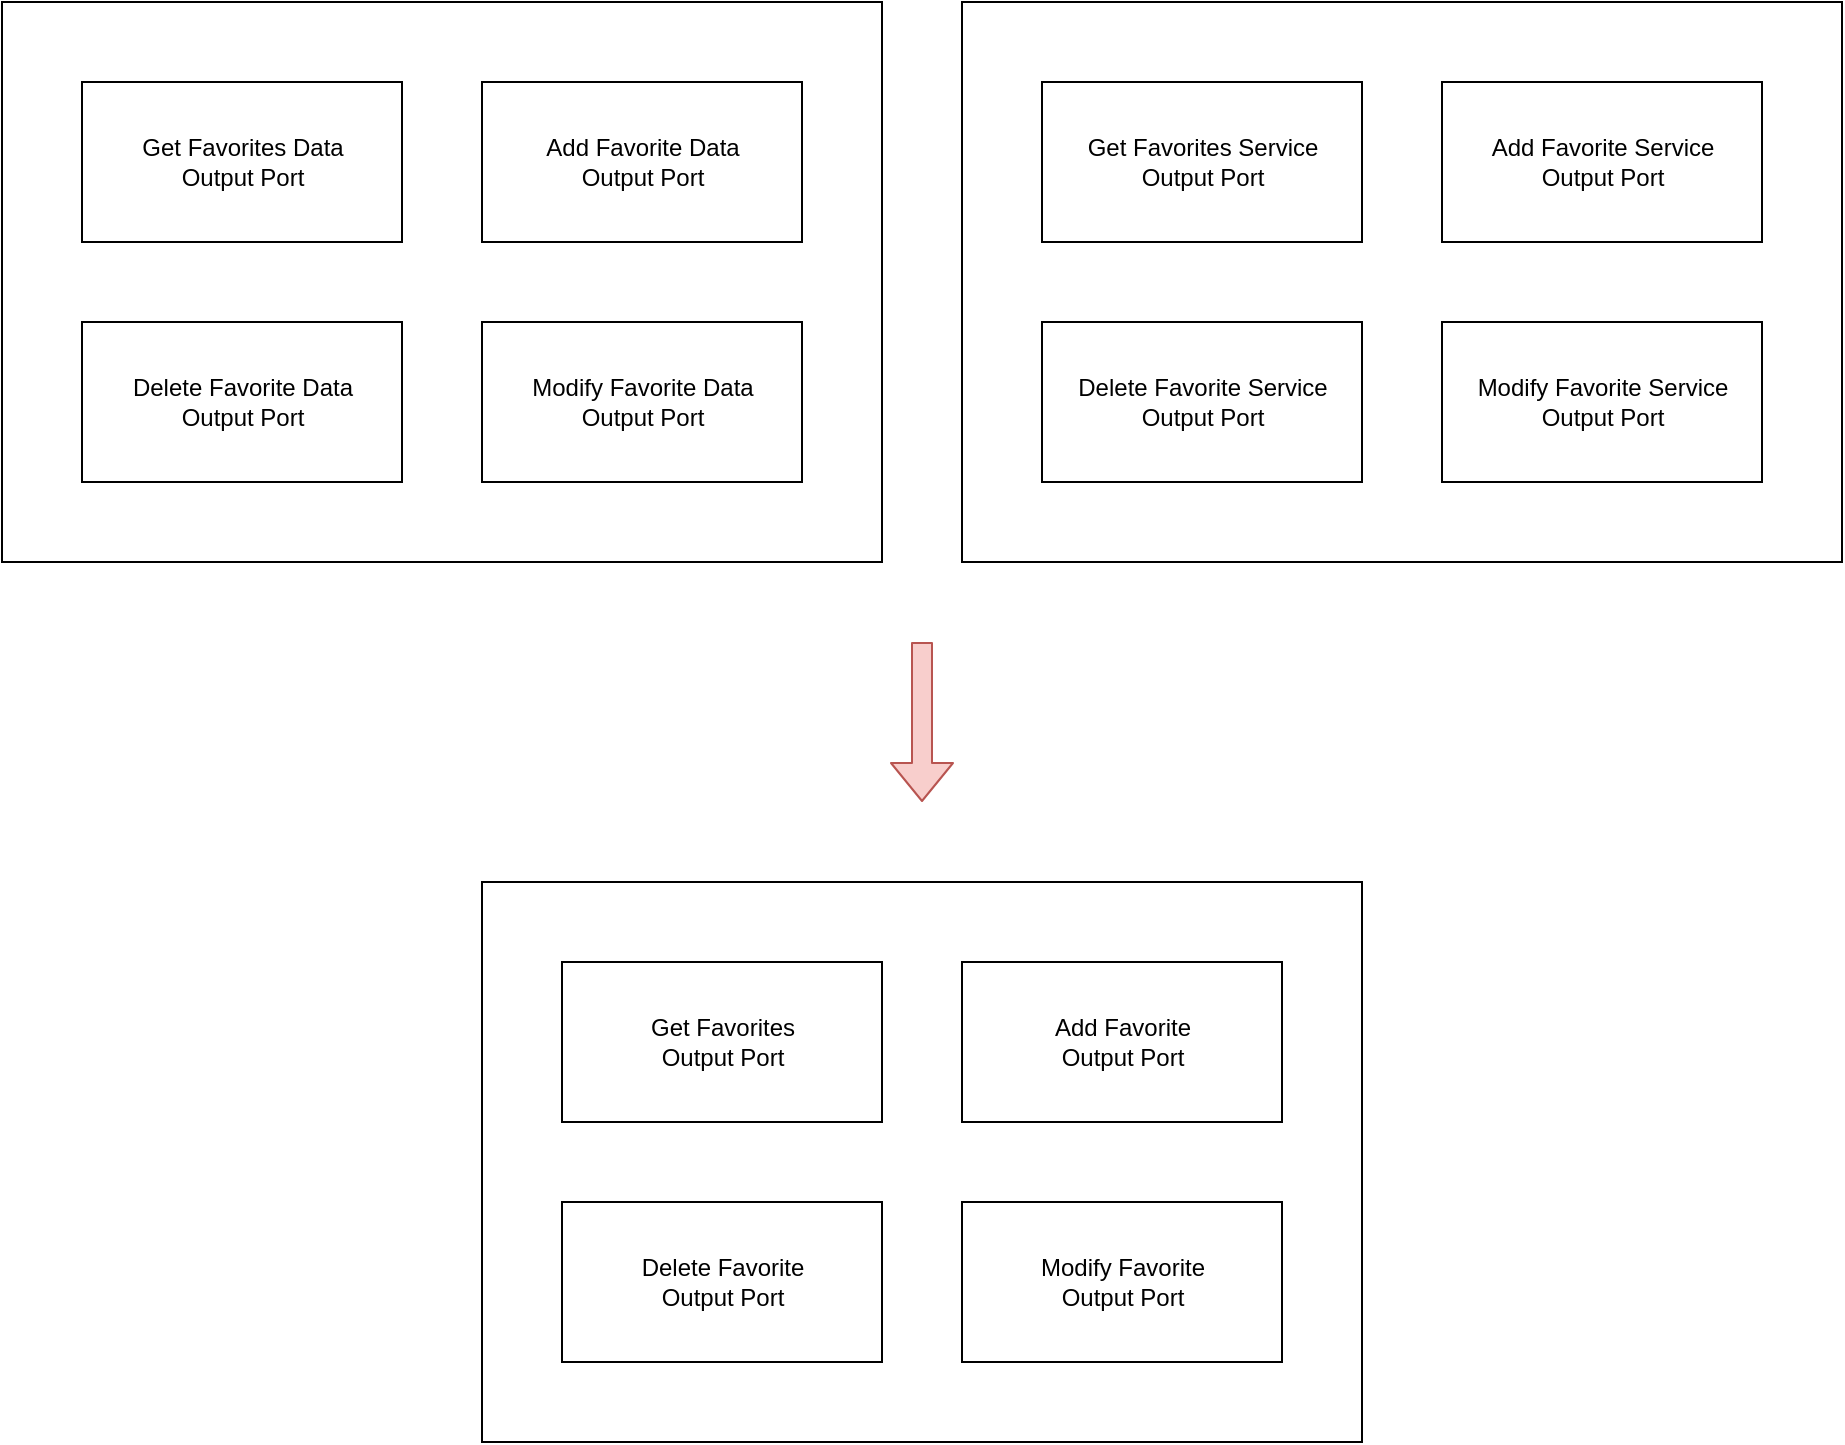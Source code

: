 <mxfile version="14.3.1" type="device"><diagram id="C5RBs43oDa-KdzZeNtuy" name="Page-1"><mxGraphModel dx="946" dy="564" grid="1" gridSize="10" guides="1" tooltips="1" connect="1" arrows="1" fold="1" page="1" pageScale="1" pageWidth="827" pageHeight="1169" math="0" shadow="0"><root><mxCell id="WIyWlLk6GJQsqaUBKTNV-0"/><mxCell id="WIyWlLk6GJQsqaUBKTNV-1" parent="WIyWlLk6GJQsqaUBKTNV-0"/><mxCell id="I5wQk0X2Kj5rS43WoBQL-16" value="" style="rounded=0;whiteSpace=wrap;html=1;" vertex="1" parent="WIyWlLk6GJQsqaUBKTNV-1"><mxGeometry x="280" y="480" width="440" height="280" as="geometry"/></mxCell><mxCell id="I5wQk0X2Kj5rS43WoBQL-10" value="" style="rounded=0;whiteSpace=wrap;html=1;" vertex="1" parent="WIyWlLk6GJQsqaUBKTNV-1"><mxGeometry x="520" y="40" width="440" height="280" as="geometry"/></mxCell><mxCell id="I5wQk0X2Kj5rS43WoBQL-5" value="" style="rounded=0;whiteSpace=wrap;html=1;" vertex="1" parent="WIyWlLk6GJQsqaUBKTNV-1"><mxGeometry x="40" y="40" width="440" height="280" as="geometry"/></mxCell><mxCell id="I5wQk0X2Kj5rS43WoBQL-0" value="Get Favorites Data&lt;br&gt;Output Port" style="html=1;" vertex="1" parent="WIyWlLk6GJQsqaUBKTNV-1"><mxGeometry x="80" y="80" width="160" height="80" as="geometry"/></mxCell><mxCell id="I5wQk0X2Kj5rS43WoBQL-1" value="Delete Favorite Data&lt;br&gt;Output Port" style="html=1;" vertex="1" parent="WIyWlLk6GJQsqaUBKTNV-1"><mxGeometry x="80" y="200" width="160" height="80" as="geometry"/></mxCell><mxCell id="I5wQk0X2Kj5rS43WoBQL-2" value="Add Favorite Data&lt;br&gt;Output Port" style="html=1;" vertex="1" parent="WIyWlLk6GJQsqaUBKTNV-1"><mxGeometry x="280" y="80" width="160" height="80" as="geometry"/></mxCell><mxCell id="I5wQk0X2Kj5rS43WoBQL-4" value="Modify Favorite Data&lt;br&gt;Output Port" style="html=1;" vertex="1" parent="WIyWlLk6GJQsqaUBKTNV-1"><mxGeometry x="280" y="200" width="160" height="80" as="geometry"/></mxCell><mxCell id="I5wQk0X2Kj5rS43WoBQL-6" value="Get Favorites Service&lt;br&gt;Output Port" style="html=1;" vertex="1" parent="WIyWlLk6GJQsqaUBKTNV-1"><mxGeometry x="560" y="80" width="160" height="80" as="geometry"/></mxCell><mxCell id="I5wQk0X2Kj5rS43WoBQL-7" value="Delete Favorite Service&lt;br&gt;Output Port" style="html=1;" vertex="1" parent="WIyWlLk6GJQsqaUBKTNV-1"><mxGeometry x="560" y="200" width="160" height="80" as="geometry"/></mxCell><mxCell id="I5wQk0X2Kj5rS43WoBQL-8" value="Add Favorite Service&lt;br&gt;Output Port" style="html=1;" vertex="1" parent="WIyWlLk6GJQsqaUBKTNV-1"><mxGeometry x="760" y="80" width="160" height="80" as="geometry"/></mxCell><mxCell id="I5wQk0X2Kj5rS43WoBQL-9" value="Modify Favorite Service&lt;br&gt;Output Port" style="html=1;" vertex="1" parent="WIyWlLk6GJQsqaUBKTNV-1"><mxGeometry x="760" y="200" width="160" height="80" as="geometry"/></mxCell><mxCell id="I5wQk0X2Kj5rS43WoBQL-11" value="" style="shape=flexArrow;endArrow=classic;html=1;fillColor=#f8cecc;strokeColor=#b85450;" edge="1" parent="WIyWlLk6GJQsqaUBKTNV-1"><mxGeometry width="50" height="50" relative="1" as="geometry"><mxPoint x="500" y="360" as="sourcePoint"/><mxPoint x="500" y="440" as="targetPoint"/></mxGeometry></mxCell><mxCell id="I5wQk0X2Kj5rS43WoBQL-12" value="Get Favorites&lt;br&gt;Output Port" style="html=1;" vertex="1" parent="WIyWlLk6GJQsqaUBKTNV-1"><mxGeometry x="320" y="520" width="160" height="80" as="geometry"/></mxCell><mxCell id="I5wQk0X2Kj5rS43WoBQL-13" value="Add Favorite&lt;br&gt;Output Port" style="html=1;" vertex="1" parent="WIyWlLk6GJQsqaUBKTNV-1"><mxGeometry x="520" y="520" width="160" height="80" as="geometry"/></mxCell><mxCell id="I5wQk0X2Kj5rS43WoBQL-14" value="Delete Favorite&lt;br&gt;Output Port" style="html=1;" vertex="1" parent="WIyWlLk6GJQsqaUBKTNV-1"><mxGeometry x="320" y="640" width="160" height="80" as="geometry"/></mxCell><mxCell id="I5wQk0X2Kj5rS43WoBQL-15" value="Modify Favorite&lt;br&gt;Output Port" style="html=1;" vertex="1" parent="WIyWlLk6GJQsqaUBKTNV-1"><mxGeometry x="520" y="640" width="160" height="80" as="geometry"/></mxCell></root></mxGraphModel></diagram></mxfile>